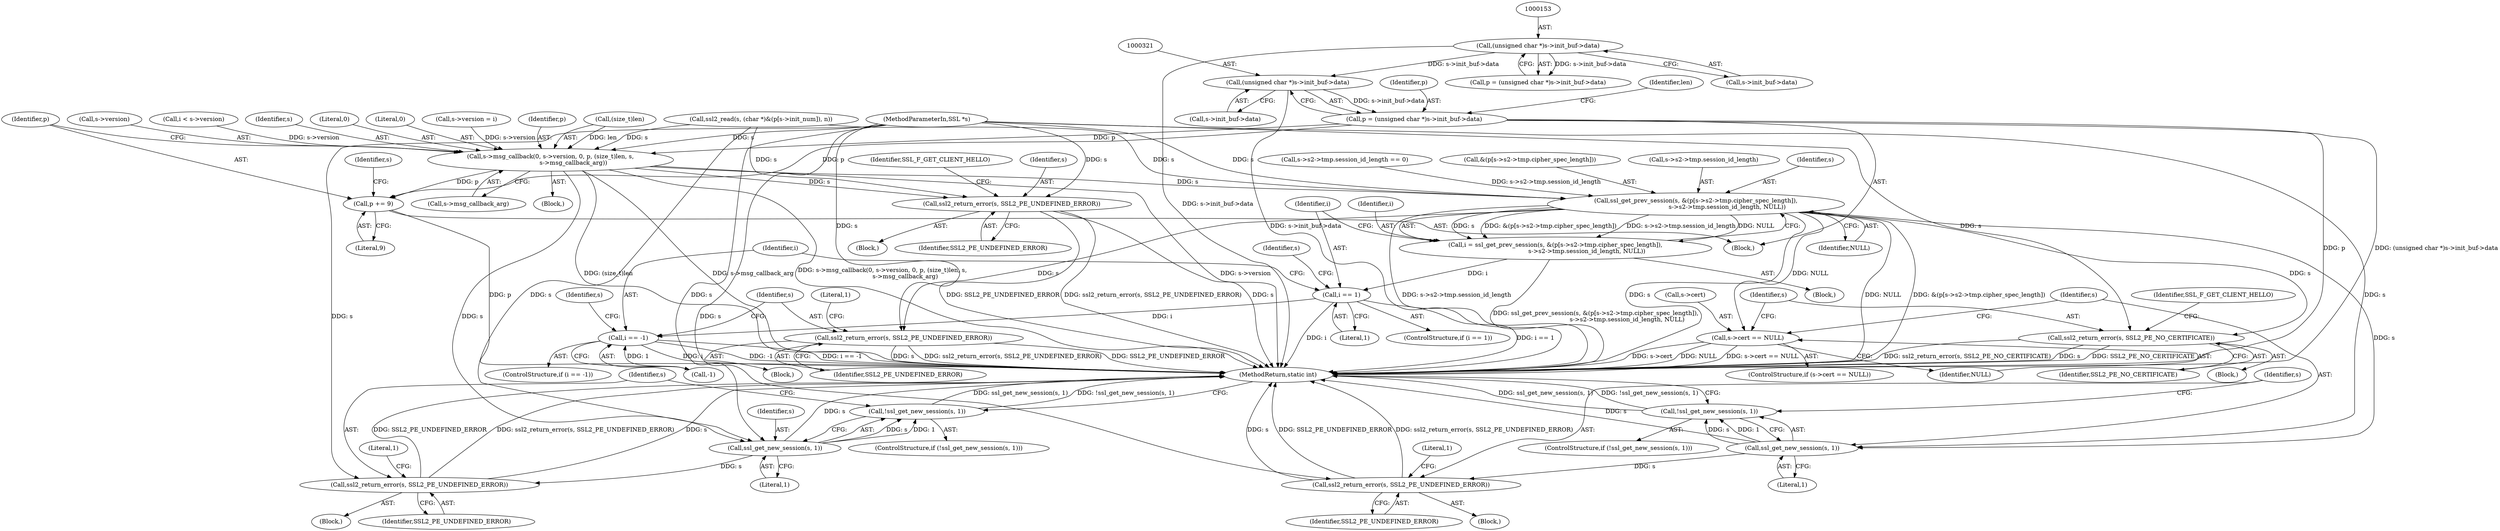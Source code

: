 digraph "0_openssl_d81a1600588b726c2bdccda7efad3cc7a87d6245@pointer" {
"1000320" [label="(Call,(unsigned char *)s->init_buf->data)"];
"1000152" [label="(Call,(unsigned char *)s->init_buf->data)"];
"1000318" [label="(Call,p = (unsigned char *)s->init_buf->data)"];
"1000408" [label="(Call,s->msg_callback(0, s->version, 0, p, (size_t)len, s,\n                        s->msg_callback_arg))"];
"1000422" [label="(Call,p += 9)"];
"1000446" [label="(Call,ssl2_return_error(s, SSL2_PE_UNDEFINED_ERROR))"];
"1000468" [label="(Call,ssl_get_new_session(s, 1))"];
"1000467" [label="(Call,!ssl_get_new_session(s, 1))"];
"1000472" [label="(Call,ssl2_return_error(s, SSL2_PE_UNDEFINED_ERROR))"];
"1000482" [label="(Call,ssl_get_prev_session(s, &(p[s->s2->tmp.cipher_spec_length]),\n                                 s->s2->tmp.session_id_length, NULL))"];
"1000480" [label="(Call,i = ssl_get_prev_session(s, &(p[s->s2->tmp.cipher_spec_length]),\n                                 s->s2->tmp.session_id_length, NULL))"];
"1000503" [label="(Call,i == 1)"];
"1000514" [label="(Call,i == -1)"];
"1000519" [label="(Call,ssl2_return_error(s, SSL2_PE_UNDEFINED_ERROR))"];
"1000528" [label="(Call,s->cert == NULL)"];
"1000534" [label="(Call,ssl2_return_error(s, SSL2_PE_NO_CERTIFICATE))"];
"1000545" [label="(Call,ssl_get_new_session(s, 1))"];
"1000544" [label="(Call,!ssl_get_new_session(s, 1))"];
"1000549" [label="(Call,ssl2_return_error(s, SSL2_PE_UNDEFINED_ERROR))"];
"1000469" [label="(Identifier,s)"];
"1000528" [label="(Call,s->cert == NULL)"];
"1000546" [label="(Identifier,s)"];
"1000504" [label="(Identifier,i)"];
"1000533" [label="(Block,)"];
"1000514" [label="(Call,i == -1)"];
"1000409" [label="(Literal,0)"];
"1000519" [label="(Call,ssl2_return_error(s, SSL2_PE_UNDEFINED_ERROR))"];
"1000150" [label="(Call,p = (unsigned char *)s->init_buf->data)"];
"1000419" [label="(Call,s->msg_callback_arg)"];
"1000550" [label="(Identifier,s)"];
"1000154" [label="(Call,s->init_buf->data)"];
"1000536" [label="(Identifier,SSL2_PE_NO_CERTIFICATE)"];
"1000319" [label="(Identifier,p)"];
"1000445" [label="(Block,)"];
"1000527" [label="(ControlStructure,if (s->cert == NULL))"];
"1000479" [label="(Block,)"];
"1000424" [label="(Literal,9)"];
"1000524" [label="(Literal,1)"];
"1000551" [label="(Identifier,SSL2_PE_UNDEFINED_ERROR)"];
"1000521" [label="(Identifier,SSL2_PE_UNDEFINED_ERROR)"];
"1000543" [label="(ControlStructure,if (!ssl_get_new_session(s, 1)))"];
"1000238" [label="(Call,s->version = i)"];
"1000448" [label="(Identifier,SSL2_PE_UNDEFINED_ERROR)"];
"1000555" [label="(MethodReturn,static int)"];
"1000328" [label="(Identifier,len)"];
"1000414" [label="(Identifier,p)"];
"1000431" [label="(Identifier,s)"];
"1000481" [label="(Identifier,i)"];
"1000456" [label="(Call,s->s2->tmp.session_id_length == 0)"];
"1000407" [label="(Block,)"];
"1000422" [label="(Call,p += 9)"];
"1000544" [label="(Call,!ssl_get_new_session(s, 1))"];
"1000415" [label="(Call,(size_t)len)"];
"1000477" [label="(Literal,1)"];
"1000423" [label="(Identifier,p)"];
"1000467" [label="(Call,!ssl_get_new_session(s, 1))"];
"1000548" [label="(Block,)"];
"1000545" [label="(Call,ssl_get_new_session(s, 1))"];
"1000408" [label="(Call,s->msg_callback(0, s->version, 0, p, (size_t)len, s,\n                        s->msg_callback_arg))"];
"1000501" [label="(Identifier,NULL)"];
"1000320" [label="(Call,(unsigned char *)s->init_buf->data)"];
"1000520" [label="(Identifier,s)"];
"1000538" [label="(Identifier,SSL_F_GET_CLIENT_HELLO)"];
"1000534" [label="(Call,ssl2_return_error(s, SSL2_PE_NO_CERTIFICATE))"];
"1000468" [label="(Call,ssl_get_new_session(s, 1))"];
"1000532" [label="(Identifier,NULL)"];
"1000513" [label="(ControlStructure,if (i == -1))"];
"1000410" [label="(Call,s->version)"];
"1000383" [label="(Call,ssl2_read(s, (char *)&(p[s->init_num]), n))"];
"1000530" [label="(Identifier,s)"];
"1000318" [label="(Call,p = (unsigned char *)s->init_buf->data)"];
"1000484" [label="(Call,&(p[s->s2->tmp.cipher_spec_length]))"];
"1000233" [label="(Call,i < s->version)"];
"1000482" [label="(Call,ssl_get_prev_session(s, &(p[s->s2->tmp.cipher_spec_length]),\n                                 s->s2->tmp.session_id_length, NULL))"];
"1000450" [label="(Identifier,SSL_F_GET_CLIENT_HELLO)"];
"1000473" [label="(Identifier,s)"];
"1000471" [label="(Block,)"];
"1000322" [label="(Call,s->init_buf->data)"];
"1000418" [label="(Identifier,s)"];
"1000547" [label="(Literal,1)"];
"1000535" [label="(Identifier,s)"];
"1000494" [label="(Call,s->s2->tmp.session_id_length)"];
"1000554" [label="(Literal,1)"];
"1000413" [label="(Literal,0)"];
"1000446" [label="(Call,ssl2_return_error(s, SSL2_PE_UNDEFINED_ERROR))"];
"1000483" [label="(Identifier,s)"];
"1000472" [label="(Call,ssl2_return_error(s, SSL2_PE_UNDEFINED_ERROR))"];
"1000516" [label="(Call,-1)"];
"1000112" [label="(Block,)"];
"1000529" [label="(Call,s->cert)"];
"1000503" [label="(Call,i == 1)"];
"1000549" [label="(Call,ssl2_return_error(s, SSL2_PE_UNDEFINED_ERROR))"];
"1000152" [label="(Call,(unsigned char *)s->init_buf->data)"];
"1000505" [label="(Literal,1)"];
"1000470" [label="(Literal,1)"];
"1000466" [label="(ControlStructure,if (!ssl_get_new_session(s, 1)))"];
"1000502" [label="(ControlStructure,if (i == 1))"];
"1000474" [label="(Identifier,SSL2_PE_UNDEFINED_ERROR)"];
"1000447" [label="(Identifier,s)"];
"1000518" [label="(Block,)"];
"1000509" [label="(Identifier,s)"];
"1000480" [label="(Call,i = ssl_get_prev_session(s, &(p[s->s2->tmp.cipher_spec_length]),\n                                 s->s2->tmp.session_id_length, NULL))"];
"1000515" [label="(Identifier,i)"];
"1000111" [label="(MethodParameterIn,SSL *s)"];
"1000320" -> "1000318"  [label="AST: "];
"1000320" -> "1000322"  [label="CFG: "];
"1000321" -> "1000320"  [label="AST: "];
"1000322" -> "1000320"  [label="AST: "];
"1000318" -> "1000320"  [label="CFG: "];
"1000320" -> "1000555"  [label="DDG: s->init_buf->data"];
"1000320" -> "1000318"  [label="DDG: s->init_buf->data"];
"1000152" -> "1000320"  [label="DDG: s->init_buf->data"];
"1000152" -> "1000150"  [label="AST: "];
"1000152" -> "1000154"  [label="CFG: "];
"1000153" -> "1000152"  [label="AST: "];
"1000154" -> "1000152"  [label="AST: "];
"1000150" -> "1000152"  [label="CFG: "];
"1000152" -> "1000555"  [label="DDG: s->init_buf->data"];
"1000152" -> "1000150"  [label="DDG: s->init_buf->data"];
"1000318" -> "1000112"  [label="AST: "];
"1000319" -> "1000318"  [label="AST: "];
"1000328" -> "1000318"  [label="CFG: "];
"1000318" -> "1000555"  [label="DDG: p"];
"1000318" -> "1000555"  [label="DDG: (unsigned char *)s->init_buf->data"];
"1000318" -> "1000408"  [label="DDG: p"];
"1000318" -> "1000422"  [label="DDG: p"];
"1000408" -> "1000407"  [label="AST: "];
"1000408" -> "1000419"  [label="CFG: "];
"1000409" -> "1000408"  [label="AST: "];
"1000410" -> "1000408"  [label="AST: "];
"1000413" -> "1000408"  [label="AST: "];
"1000414" -> "1000408"  [label="AST: "];
"1000415" -> "1000408"  [label="AST: "];
"1000418" -> "1000408"  [label="AST: "];
"1000419" -> "1000408"  [label="AST: "];
"1000423" -> "1000408"  [label="CFG: "];
"1000408" -> "1000555"  [label="DDG: s->msg_callback(0, s->version, 0, p, (size_t)len, s,\n                        s->msg_callback_arg)"];
"1000408" -> "1000555"  [label="DDG: s->version"];
"1000408" -> "1000555"  [label="DDG: (size_t)len"];
"1000408" -> "1000555"  [label="DDG: s->msg_callback_arg"];
"1000238" -> "1000408"  [label="DDG: s->version"];
"1000233" -> "1000408"  [label="DDG: s->version"];
"1000415" -> "1000408"  [label="DDG: len"];
"1000383" -> "1000408"  [label="DDG: s"];
"1000111" -> "1000408"  [label="DDG: s"];
"1000408" -> "1000422"  [label="DDG: p"];
"1000408" -> "1000446"  [label="DDG: s"];
"1000408" -> "1000468"  [label="DDG: s"];
"1000408" -> "1000482"  [label="DDG: s"];
"1000422" -> "1000112"  [label="AST: "];
"1000422" -> "1000424"  [label="CFG: "];
"1000423" -> "1000422"  [label="AST: "];
"1000424" -> "1000422"  [label="AST: "];
"1000431" -> "1000422"  [label="CFG: "];
"1000422" -> "1000555"  [label="DDG: p"];
"1000446" -> "1000445"  [label="AST: "];
"1000446" -> "1000448"  [label="CFG: "];
"1000447" -> "1000446"  [label="AST: "];
"1000448" -> "1000446"  [label="AST: "];
"1000450" -> "1000446"  [label="CFG: "];
"1000446" -> "1000555"  [label="DDG: ssl2_return_error(s, SSL2_PE_UNDEFINED_ERROR)"];
"1000446" -> "1000555"  [label="DDG: s"];
"1000446" -> "1000555"  [label="DDG: SSL2_PE_UNDEFINED_ERROR"];
"1000383" -> "1000446"  [label="DDG: s"];
"1000111" -> "1000446"  [label="DDG: s"];
"1000468" -> "1000467"  [label="AST: "];
"1000468" -> "1000470"  [label="CFG: "];
"1000469" -> "1000468"  [label="AST: "];
"1000470" -> "1000468"  [label="AST: "];
"1000467" -> "1000468"  [label="CFG: "];
"1000468" -> "1000555"  [label="DDG: s"];
"1000468" -> "1000467"  [label="DDG: s"];
"1000468" -> "1000467"  [label="DDG: 1"];
"1000383" -> "1000468"  [label="DDG: s"];
"1000111" -> "1000468"  [label="DDG: s"];
"1000468" -> "1000472"  [label="DDG: s"];
"1000467" -> "1000466"  [label="AST: "];
"1000473" -> "1000467"  [label="CFG: "];
"1000555" -> "1000467"  [label="CFG: "];
"1000467" -> "1000555"  [label="DDG: ssl_get_new_session(s, 1)"];
"1000467" -> "1000555"  [label="DDG: !ssl_get_new_session(s, 1)"];
"1000472" -> "1000471"  [label="AST: "];
"1000472" -> "1000474"  [label="CFG: "];
"1000473" -> "1000472"  [label="AST: "];
"1000474" -> "1000472"  [label="AST: "];
"1000477" -> "1000472"  [label="CFG: "];
"1000472" -> "1000555"  [label="DDG: ssl2_return_error(s, SSL2_PE_UNDEFINED_ERROR)"];
"1000472" -> "1000555"  [label="DDG: SSL2_PE_UNDEFINED_ERROR"];
"1000472" -> "1000555"  [label="DDG: s"];
"1000111" -> "1000472"  [label="DDG: s"];
"1000482" -> "1000480"  [label="AST: "];
"1000482" -> "1000501"  [label="CFG: "];
"1000483" -> "1000482"  [label="AST: "];
"1000484" -> "1000482"  [label="AST: "];
"1000494" -> "1000482"  [label="AST: "];
"1000501" -> "1000482"  [label="AST: "];
"1000480" -> "1000482"  [label="CFG: "];
"1000482" -> "1000555"  [label="DDG: s->s2->tmp.session_id_length"];
"1000482" -> "1000555"  [label="DDG: s"];
"1000482" -> "1000555"  [label="DDG: NULL"];
"1000482" -> "1000555"  [label="DDG: &(p[s->s2->tmp.cipher_spec_length])"];
"1000482" -> "1000480"  [label="DDG: s"];
"1000482" -> "1000480"  [label="DDG: &(p[s->s2->tmp.cipher_spec_length])"];
"1000482" -> "1000480"  [label="DDG: s->s2->tmp.session_id_length"];
"1000482" -> "1000480"  [label="DDG: NULL"];
"1000383" -> "1000482"  [label="DDG: s"];
"1000111" -> "1000482"  [label="DDG: s"];
"1000456" -> "1000482"  [label="DDG: s->s2->tmp.session_id_length"];
"1000482" -> "1000519"  [label="DDG: s"];
"1000482" -> "1000528"  [label="DDG: NULL"];
"1000482" -> "1000534"  [label="DDG: s"];
"1000482" -> "1000545"  [label="DDG: s"];
"1000480" -> "1000479"  [label="AST: "];
"1000481" -> "1000480"  [label="AST: "];
"1000504" -> "1000480"  [label="CFG: "];
"1000480" -> "1000555"  [label="DDG: ssl_get_prev_session(s, &(p[s->s2->tmp.cipher_spec_length]),\n                                 s->s2->tmp.session_id_length, NULL)"];
"1000480" -> "1000503"  [label="DDG: i"];
"1000503" -> "1000502"  [label="AST: "];
"1000503" -> "1000505"  [label="CFG: "];
"1000504" -> "1000503"  [label="AST: "];
"1000505" -> "1000503"  [label="AST: "];
"1000509" -> "1000503"  [label="CFG: "];
"1000515" -> "1000503"  [label="CFG: "];
"1000503" -> "1000555"  [label="DDG: i == 1"];
"1000503" -> "1000555"  [label="DDG: i"];
"1000503" -> "1000514"  [label="DDG: i"];
"1000514" -> "1000513"  [label="AST: "];
"1000514" -> "1000516"  [label="CFG: "];
"1000515" -> "1000514"  [label="AST: "];
"1000516" -> "1000514"  [label="AST: "];
"1000520" -> "1000514"  [label="CFG: "];
"1000530" -> "1000514"  [label="CFG: "];
"1000514" -> "1000555"  [label="DDG: i == -1"];
"1000514" -> "1000555"  [label="DDG: i"];
"1000514" -> "1000555"  [label="DDG: -1"];
"1000516" -> "1000514"  [label="DDG: 1"];
"1000519" -> "1000518"  [label="AST: "];
"1000519" -> "1000521"  [label="CFG: "];
"1000520" -> "1000519"  [label="AST: "];
"1000521" -> "1000519"  [label="AST: "];
"1000524" -> "1000519"  [label="CFG: "];
"1000519" -> "1000555"  [label="DDG: s"];
"1000519" -> "1000555"  [label="DDG: ssl2_return_error(s, SSL2_PE_UNDEFINED_ERROR)"];
"1000519" -> "1000555"  [label="DDG: SSL2_PE_UNDEFINED_ERROR"];
"1000111" -> "1000519"  [label="DDG: s"];
"1000528" -> "1000527"  [label="AST: "];
"1000528" -> "1000532"  [label="CFG: "];
"1000529" -> "1000528"  [label="AST: "];
"1000532" -> "1000528"  [label="AST: "];
"1000535" -> "1000528"  [label="CFG: "];
"1000546" -> "1000528"  [label="CFG: "];
"1000528" -> "1000555"  [label="DDG: s->cert == NULL"];
"1000528" -> "1000555"  [label="DDG: s->cert"];
"1000528" -> "1000555"  [label="DDG: NULL"];
"1000534" -> "1000533"  [label="AST: "];
"1000534" -> "1000536"  [label="CFG: "];
"1000535" -> "1000534"  [label="AST: "];
"1000536" -> "1000534"  [label="AST: "];
"1000538" -> "1000534"  [label="CFG: "];
"1000534" -> "1000555"  [label="DDG: SSL2_PE_NO_CERTIFICATE"];
"1000534" -> "1000555"  [label="DDG: ssl2_return_error(s, SSL2_PE_NO_CERTIFICATE)"];
"1000534" -> "1000555"  [label="DDG: s"];
"1000111" -> "1000534"  [label="DDG: s"];
"1000545" -> "1000544"  [label="AST: "];
"1000545" -> "1000547"  [label="CFG: "];
"1000546" -> "1000545"  [label="AST: "];
"1000547" -> "1000545"  [label="AST: "];
"1000544" -> "1000545"  [label="CFG: "];
"1000545" -> "1000555"  [label="DDG: s"];
"1000545" -> "1000544"  [label="DDG: s"];
"1000545" -> "1000544"  [label="DDG: 1"];
"1000111" -> "1000545"  [label="DDG: s"];
"1000545" -> "1000549"  [label="DDG: s"];
"1000544" -> "1000543"  [label="AST: "];
"1000550" -> "1000544"  [label="CFG: "];
"1000555" -> "1000544"  [label="CFG: "];
"1000544" -> "1000555"  [label="DDG: ssl_get_new_session(s, 1)"];
"1000544" -> "1000555"  [label="DDG: !ssl_get_new_session(s, 1)"];
"1000549" -> "1000548"  [label="AST: "];
"1000549" -> "1000551"  [label="CFG: "];
"1000550" -> "1000549"  [label="AST: "];
"1000551" -> "1000549"  [label="AST: "];
"1000554" -> "1000549"  [label="CFG: "];
"1000549" -> "1000555"  [label="DDG: s"];
"1000549" -> "1000555"  [label="DDG: SSL2_PE_UNDEFINED_ERROR"];
"1000549" -> "1000555"  [label="DDG: ssl2_return_error(s, SSL2_PE_UNDEFINED_ERROR)"];
"1000111" -> "1000549"  [label="DDG: s"];
}
